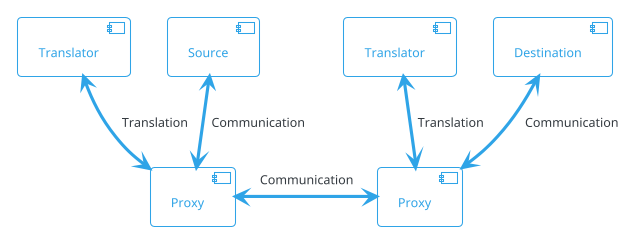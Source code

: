 @startuml
!theme cerulean-outline

component "Translator" as t_a
component "Translator" as t_b

component "Proxy" as p_a
component "Proxy" as p_b

component "Source" as src
component "Destination" as dest

t_a <--> p_a : Translation
t_b <--> p_b : Translation

p_a <-> p_b : Communication

src <--> p_a : Communication
dest <--> p_b : Communication

@enduml
